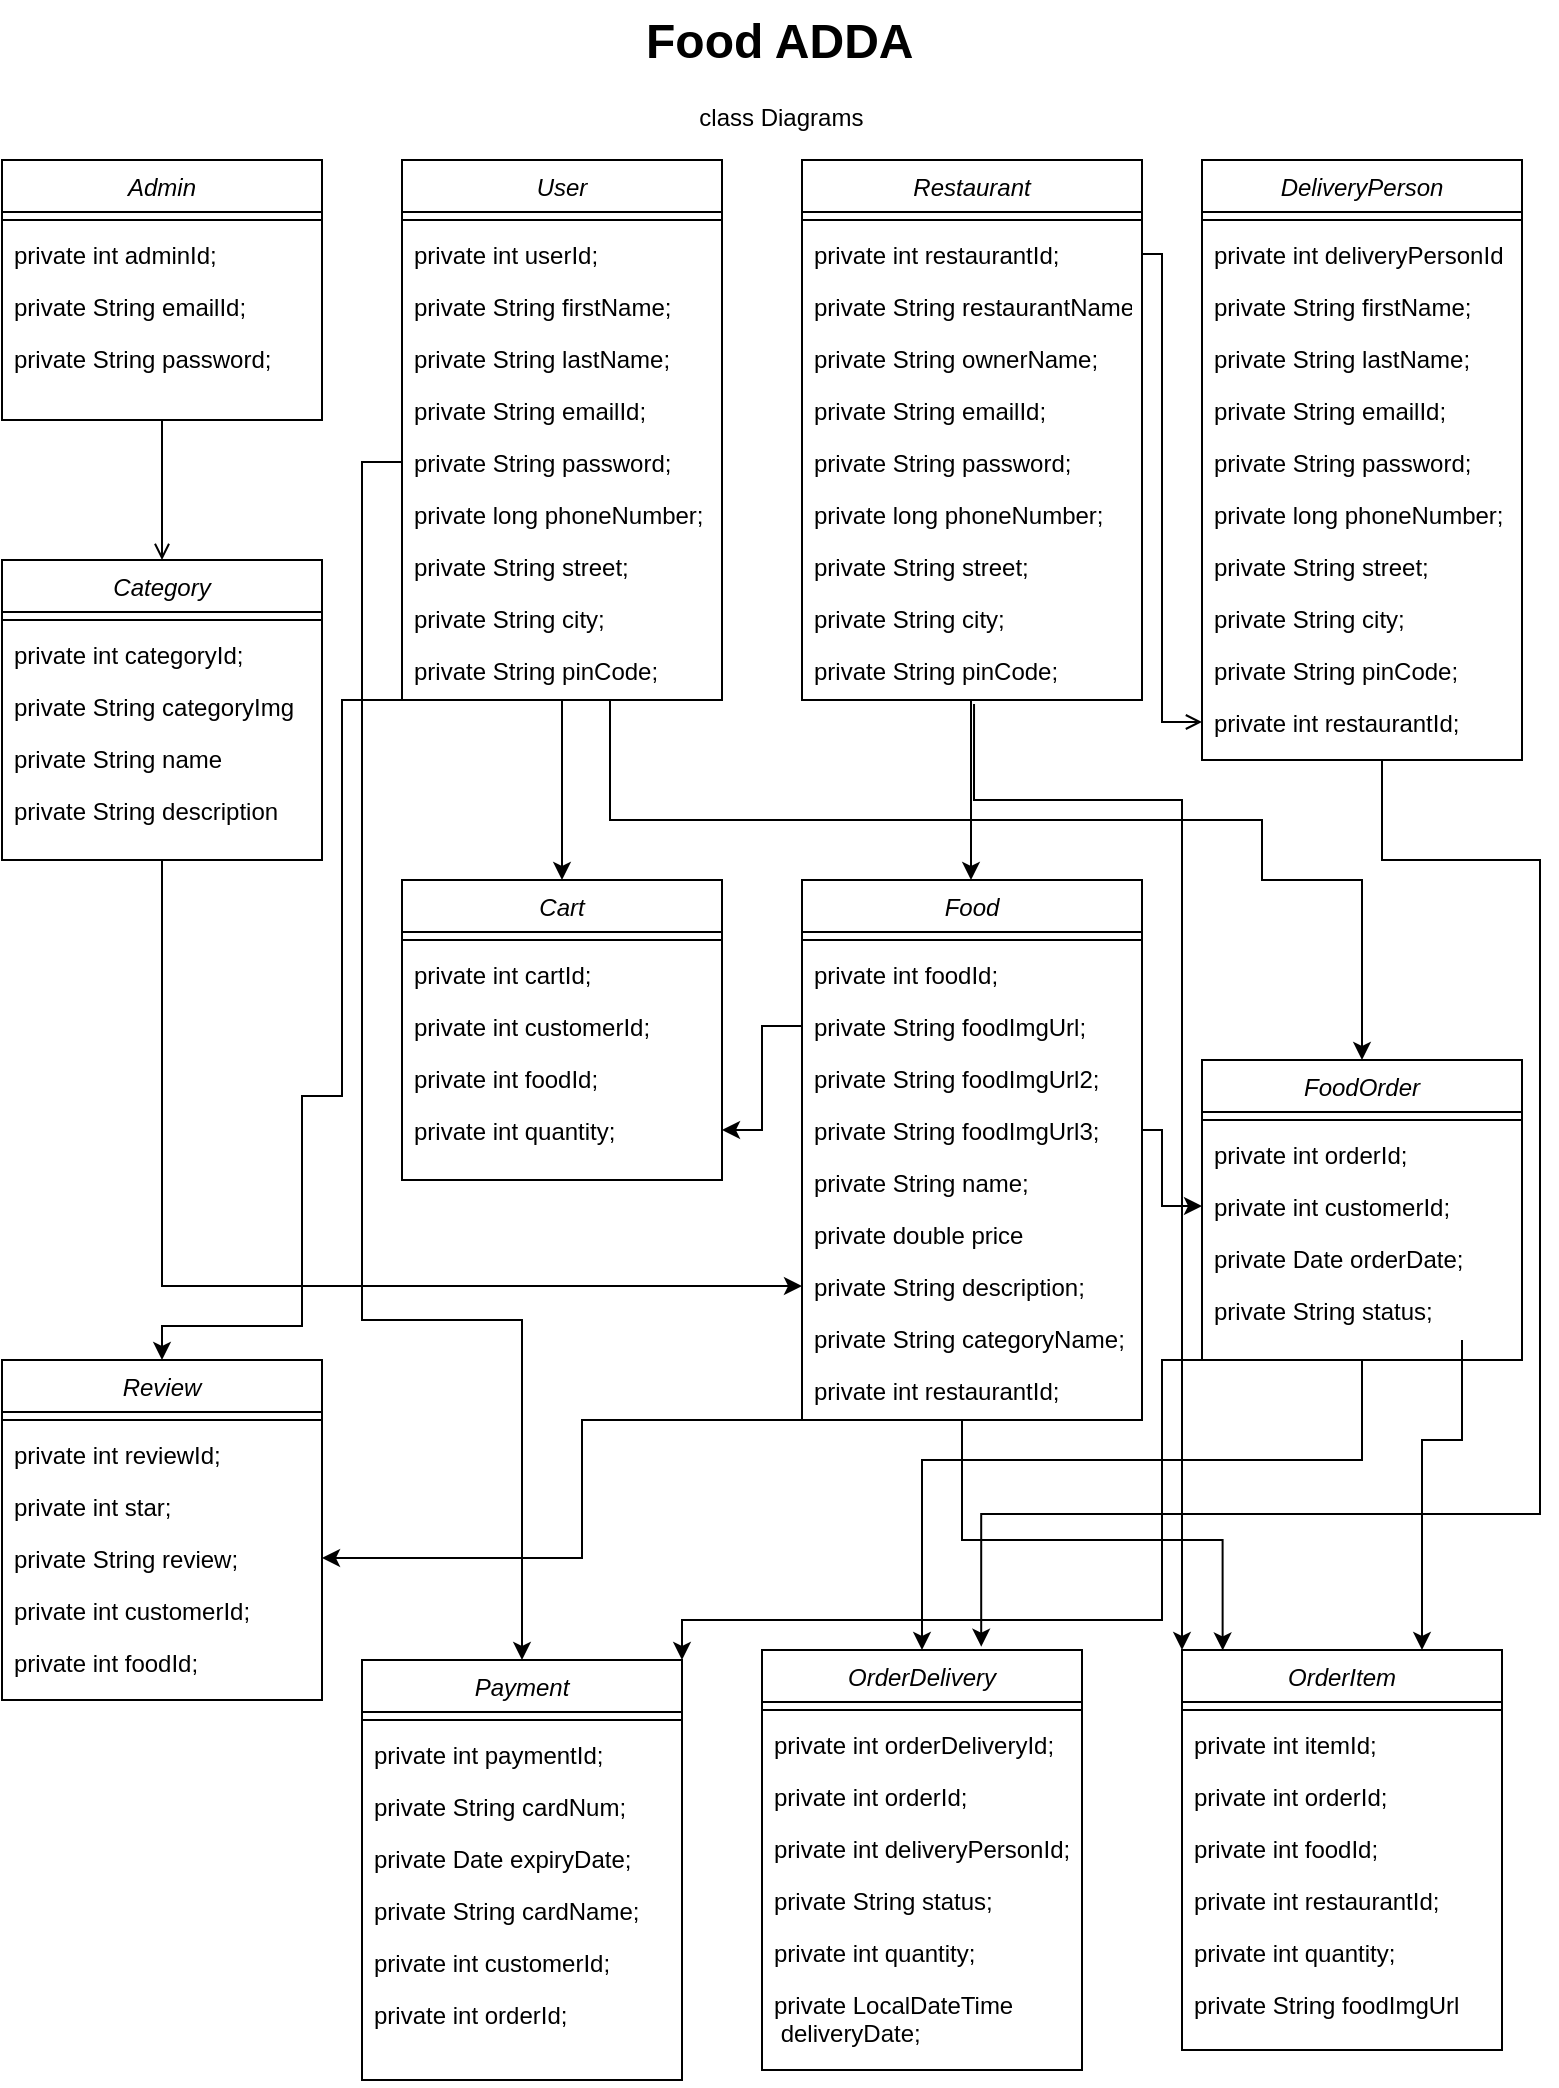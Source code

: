 <mxfile version="24.6.2" type="google">
  <diagram id="C5RBs43oDa-KdzZeNtuy" name="Page-1">
    <mxGraphModel grid="1" page="1" gridSize="10" guides="1" tooltips="1" connect="1" arrows="1" fold="1" pageScale="1" pageWidth="827" pageHeight="1169" math="0" shadow="0">
      <root>
        <mxCell id="WIyWlLk6GJQsqaUBKTNV-0" />
        <mxCell id="WIyWlLk6GJQsqaUBKTNV-1" parent="WIyWlLk6GJQsqaUBKTNV-0" />
        <mxCell id="4yEy473BPhmpPONZN-D2-114" value="" style="edgeStyle=orthogonalEdgeStyle;rounded=0;orthogonalLoop=1;jettySize=auto;html=1;" edge="1" parent="WIyWlLk6GJQsqaUBKTNV-1" source="zkfFHV4jXpPFQw0GAbJ--0" target="4yEy473BPhmpPONZN-D2-54">
          <mxGeometry relative="1" as="geometry">
            <mxPoint x="310" y="588" as="targetPoint" />
            <Array as="points" />
          </mxGeometry>
        </mxCell>
        <mxCell id="zkfFHV4jXpPFQw0GAbJ--0" value="User" style="swimlane;fontStyle=2;align=center;verticalAlign=top;childLayout=stackLayout;horizontal=1;startSize=26;horizontalStack=0;resizeParent=1;resizeLast=0;collapsible=1;marginBottom=0;rounded=0;shadow=0;strokeWidth=1;" vertex="1" parent="WIyWlLk6GJQsqaUBKTNV-1">
          <mxGeometry x="240" y="80" width="160" height="270" as="geometry">
            <mxRectangle x="230" y="140" width="160" height="26" as="alternateBounds" />
          </mxGeometry>
        </mxCell>
        <mxCell id="zkfFHV4jXpPFQw0GAbJ--4" value="" style="line;html=1;strokeWidth=1;align=left;verticalAlign=middle;spacingTop=-1;spacingLeft=3;spacingRight=3;rotatable=0;labelPosition=right;points=[];portConstraint=eastwest;" vertex="1" parent="zkfFHV4jXpPFQw0GAbJ--0">
          <mxGeometry y="26" width="160" height="8" as="geometry" />
        </mxCell>
        <mxCell id="zkfFHV4jXpPFQw0GAbJ--5" value="private int userId;" style="text;align=left;verticalAlign=top;spacingLeft=4;spacingRight=4;overflow=hidden;rotatable=0;points=[[0,0.5],[1,0.5]];portConstraint=eastwest;" vertex="1" parent="zkfFHV4jXpPFQw0GAbJ--0">
          <mxGeometry y="34" width="160" height="26" as="geometry" />
        </mxCell>
        <mxCell id="4yEy473BPhmpPONZN-D2-0" value="private String firstName;" style="text;align=left;verticalAlign=top;spacingLeft=4;spacingRight=4;overflow=hidden;rotatable=0;points=[[0,0.5],[1,0.5]];portConstraint=eastwest;" vertex="1" parent="zkfFHV4jXpPFQw0GAbJ--0">
          <mxGeometry y="60" width="160" height="26" as="geometry" />
        </mxCell>
        <mxCell id="4yEy473BPhmpPONZN-D2-1" value="private String lastName;" style="text;align=left;verticalAlign=top;spacingLeft=4;spacingRight=4;overflow=hidden;rotatable=0;points=[[0,0.5],[1,0.5]];portConstraint=eastwest;" vertex="1" parent="zkfFHV4jXpPFQw0GAbJ--0">
          <mxGeometry y="86" width="160" height="26" as="geometry" />
        </mxCell>
        <mxCell id="4yEy473BPhmpPONZN-D2-2" value="private String emailId;" style="text;align=left;verticalAlign=top;spacingLeft=4;spacingRight=4;overflow=hidden;rotatable=0;points=[[0,0.5],[1,0.5]];portConstraint=eastwest;" vertex="1" parent="zkfFHV4jXpPFQw0GAbJ--0">
          <mxGeometry y="112" width="160" height="26" as="geometry" />
        </mxCell>
        <mxCell id="4yEy473BPhmpPONZN-D2-3" value="private String password;" style="text;align=left;verticalAlign=top;spacingLeft=4;spacingRight=4;overflow=hidden;rotatable=0;points=[[0,0.5],[1,0.5]];portConstraint=eastwest;" vertex="1" parent="zkfFHV4jXpPFQw0GAbJ--0">
          <mxGeometry y="138" width="160" height="26" as="geometry" />
        </mxCell>
        <mxCell id="4yEy473BPhmpPONZN-D2-4" value="private long phoneNumber;" style="text;align=left;verticalAlign=top;spacingLeft=4;spacingRight=4;overflow=hidden;rotatable=0;points=[[0,0.5],[1,0.5]];portConstraint=eastwest;" vertex="1" parent="zkfFHV4jXpPFQw0GAbJ--0">
          <mxGeometry y="164" width="160" height="26" as="geometry" />
        </mxCell>
        <mxCell id="4yEy473BPhmpPONZN-D2-5" value="private String street;" style="text;align=left;verticalAlign=top;spacingLeft=4;spacingRight=4;overflow=hidden;rotatable=0;points=[[0,0.5],[1,0.5]];portConstraint=eastwest;" vertex="1" parent="zkfFHV4jXpPFQw0GAbJ--0">
          <mxGeometry y="190" width="160" height="26" as="geometry" />
        </mxCell>
        <mxCell id="4yEy473BPhmpPONZN-D2-6" value="private String city;" style="text;align=left;verticalAlign=top;spacingLeft=4;spacingRight=4;overflow=hidden;rotatable=0;points=[[0,0.5],[1,0.5]];portConstraint=eastwest;" vertex="1" parent="zkfFHV4jXpPFQw0GAbJ--0">
          <mxGeometry y="216" width="160" height="26" as="geometry" />
        </mxCell>
        <mxCell id="4yEy473BPhmpPONZN-D2-7" value="private String pinCode;" style="text;align=left;verticalAlign=top;spacingLeft=4;spacingRight=4;overflow=hidden;rotatable=0;points=[[0,0.5],[1,0.5]];portConstraint=eastwest;" vertex="1" parent="zkfFHV4jXpPFQw0GAbJ--0">
          <mxGeometry y="242" width="160" height="26" as="geometry" />
        </mxCell>
        <mxCell id="4yEy473BPhmpPONZN-D2-8" value="Restaurant" style="swimlane;fontStyle=2;align=center;verticalAlign=top;childLayout=stackLayout;horizontal=1;startSize=26;horizontalStack=0;resizeParent=1;resizeLast=0;collapsible=1;marginBottom=0;rounded=0;shadow=0;strokeWidth=1;" vertex="1" parent="WIyWlLk6GJQsqaUBKTNV-1">
          <mxGeometry x="440" y="80" width="170" height="270" as="geometry">
            <mxRectangle x="230" y="140" width="160" height="26" as="alternateBounds" />
          </mxGeometry>
        </mxCell>
        <mxCell id="4yEy473BPhmpPONZN-D2-9" value="" style="line;html=1;strokeWidth=1;align=left;verticalAlign=middle;spacingTop=-1;spacingLeft=3;spacingRight=3;rotatable=0;labelPosition=right;points=[];portConstraint=eastwest;" vertex="1" parent="4yEy473BPhmpPONZN-D2-8">
          <mxGeometry y="26" width="170" height="8" as="geometry" />
        </mxCell>
        <mxCell id="4yEy473BPhmpPONZN-D2-10" value="private int restaurantId;" style="text;align=left;verticalAlign=top;spacingLeft=4;spacingRight=4;overflow=hidden;rotatable=0;points=[[0,0.5],[1,0.5]];portConstraint=eastwest;" vertex="1" parent="4yEy473BPhmpPONZN-D2-8">
          <mxGeometry y="34" width="170" height="26" as="geometry" />
        </mxCell>
        <mxCell id="4yEy473BPhmpPONZN-D2-11" value="private String restaurantName;" style="text;align=left;verticalAlign=top;spacingLeft=4;spacingRight=4;overflow=hidden;rotatable=0;points=[[0,0.5],[1,0.5]];portConstraint=eastwest;" vertex="1" parent="4yEy473BPhmpPONZN-D2-8">
          <mxGeometry y="60" width="170" height="26" as="geometry" />
        </mxCell>
        <mxCell id="4yEy473BPhmpPONZN-D2-12" value="private String ownerName;" style="text;align=left;verticalAlign=top;spacingLeft=4;spacingRight=4;overflow=hidden;rotatable=0;points=[[0,0.5],[1,0.5]];portConstraint=eastwest;" vertex="1" parent="4yEy473BPhmpPONZN-D2-8">
          <mxGeometry y="86" width="170" height="26" as="geometry" />
        </mxCell>
        <mxCell id="4yEy473BPhmpPONZN-D2-13" value="private String emailId;" style="text;align=left;verticalAlign=top;spacingLeft=4;spacingRight=4;overflow=hidden;rotatable=0;points=[[0,0.5],[1,0.5]];portConstraint=eastwest;" vertex="1" parent="4yEy473BPhmpPONZN-D2-8">
          <mxGeometry y="112" width="170" height="26" as="geometry" />
        </mxCell>
        <mxCell id="4yEy473BPhmpPONZN-D2-14" value="private String password;" style="text;align=left;verticalAlign=top;spacingLeft=4;spacingRight=4;overflow=hidden;rotatable=0;points=[[0,0.5],[1,0.5]];portConstraint=eastwest;" vertex="1" parent="4yEy473BPhmpPONZN-D2-8">
          <mxGeometry y="138" width="170" height="26" as="geometry" />
        </mxCell>
        <mxCell id="4yEy473BPhmpPONZN-D2-15" value="private long phoneNumber;" style="text;align=left;verticalAlign=top;spacingLeft=4;spacingRight=4;overflow=hidden;rotatable=0;points=[[0,0.5],[1,0.5]];portConstraint=eastwest;" vertex="1" parent="4yEy473BPhmpPONZN-D2-8">
          <mxGeometry y="164" width="170" height="26" as="geometry" />
        </mxCell>
        <mxCell id="4yEy473BPhmpPONZN-D2-16" value="private String street;" style="text;align=left;verticalAlign=top;spacingLeft=4;spacingRight=4;overflow=hidden;rotatable=0;points=[[0,0.5],[1,0.5]];portConstraint=eastwest;" vertex="1" parent="4yEy473BPhmpPONZN-D2-8">
          <mxGeometry y="190" width="170" height="26" as="geometry" />
        </mxCell>
        <mxCell id="4yEy473BPhmpPONZN-D2-17" value="private String city;" style="text;align=left;verticalAlign=top;spacingLeft=4;spacingRight=4;overflow=hidden;rotatable=0;points=[[0,0.5],[1,0.5]];portConstraint=eastwest;" vertex="1" parent="4yEy473BPhmpPONZN-D2-8">
          <mxGeometry y="216" width="170" height="26" as="geometry" />
        </mxCell>
        <mxCell id="4yEy473BPhmpPONZN-D2-18" value="private String pinCode;" style="text;align=left;verticalAlign=top;spacingLeft=4;spacingRight=4;overflow=hidden;rotatable=0;points=[[0,0.5],[1,0.5]];portConstraint=eastwest;" vertex="1" parent="4yEy473BPhmpPONZN-D2-8">
          <mxGeometry y="242" width="170" height="26" as="geometry" />
        </mxCell>
        <mxCell id="4yEy473BPhmpPONZN-D2-19" value="DeliveryPerson" style="swimlane;fontStyle=2;align=center;verticalAlign=top;childLayout=stackLayout;horizontal=1;startSize=26;horizontalStack=0;resizeParent=1;resizeLast=0;collapsible=1;marginBottom=0;rounded=0;shadow=0;strokeWidth=1;" vertex="1" parent="WIyWlLk6GJQsqaUBKTNV-1">
          <mxGeometry x="640" y="80" width="160" height="300" as="geometry">
            <mxRectangle x="230" y="140" width="160" height="26" as="alternateBounds" />
          </mxGeometry>
        </mxCell>
        <mxCell id="4yEy473BPhmpPONZN-D2-20" value="" style="line;html=1;strokeWidth=1;align=left;verticalAlign=middle;spacingTop=-1;spacingLeft=3;spacingRight=3;rotatable=0;labelPosition=right;points=[];portConstraint=eastwest;" vertex="1" parent="4yEy473BPhmpPONZN-D2-19">
          <mxGeometry y="26" width="160" height="8" as="geometry" />
        </mxCell>
        <mxCell id="4yEy473BPhmpPONZN-D2-21" value="private int deliveryPersonId" style="text;align=left;verticalAlign=top;spacingLeft=4;spacingRight=4;overflow=hidden;rotatable=0;points=[[0,0.5],[1,0.5]];portConstraint=eastwest;" vertex="1" parent="4yEy473BPhmpPONZN-D2-19">
          <mxGeometry y="34" width="160" height="26" as="geometry" />
        </mxCell>
        <mxCell id="4yEy473BPhmpPONZN-D2-22" value="private String firstName;" style="text;align=left;verticalAlign=top;spacingLeft=4;spacingRight=4;overflow=hidden;rotatable=0;points=[[0,0.5],[1,0.5]];portConstraint=eastwest;" vertex="1" parent="4yEy473BPhmpPONZN-D2-19">
          <mxGeometry y="60" width="160" height="26" as="geometry" />
        </mxCell>
        <mxCell id="4yEy473BPhmpPONZN-D2-23" value="private String lastName;" style="text;align=left;verticalAlign=top;spacingLeft=4;spacingRight=4;overflow=hidden;rotatable=0;points=[[0,0.5],[1,0.5]];portConstraint=eastwest;" vertex="1" parent="4yEy473BPhmpPONZN-D2-19">
          <mxGeometry y="86" width="160" height="26" as="geometry" />
        </mxCell>
        <mxCell id="4yEy473BPhmpPONZN-D2-24" value="private String emailId;" style="text;align=left;verticalAlign=top;spacingLeft=4;spacingRight=4;overflow=hidden;rotatable=0;points=[[0,0.5],[1,0.5]];portConstraint=eastwest;" vertex="1" parent="4yEy473BPhmpPONZN-D2-19">
          <mxGeometry y="112" width="160" height="26" as="geometry" />
        </mxCell>
        <mxCell id="4yEy473BPhmpPONZN-D2-25" value="private String password;" style="text;align=left;verticalAlign=top;spacingLeft=4;spacingRight=4;overflow=hidden;rotatable=0;points=[[0,0.5],[1,0.5]];portConstraint=eastwest;" vertex="1" parent="4yEy473BPhmpPONZN-D2-19">
          <mxGeometry y="138" width="160" height="26" as="geometry" />
        </mxCell>
        <mxCell id="4yEy473BPhmpPONZN-D2-26" value="private long phoneNumber;" style="text;align=left;verticalAlign=top;spacingLeft=4;spacingRight=4;overflow=hidden;rotatable=0;points=[[0,0.5],[1,0.5]];portConstraint=eastwest;" vertex="1" parent="4yEy473BPhmpPONZN-D2-19">
          <mxGeometry y="164" width="160" height="26" as="geometry" />
        </mxCell>
        <mxCell id="4yEy473BPhmpPONZN-D2-27" value="private String street;" style="text;align=left;verticalAlign=top;spacingLeft=4;spacingRight=4;overflow=hidden;rotatable=0;points=[[0,0.5],[1,0.5]];portConstraint=eastwest;" vertex="1" parent="4yEy473BPhmpPONZN-D2-19">
          <mxGeometry y="190" width="160" height="26" as="geometry" />
        </mxCell>
        <mxCell id="4yEy473BPhmpPONZN-D2-28" value="private String city;" style="text;align=left;verticalAlign=top;spacingLeft=4;spacingRight=4;overflow=hidden;rotatable=0;points=[[0,0.5],[1,0.5]];portConstraint=eastwest;" vertex="1" parent="4yEy473BPhmpPONZN-D2-19">
          <mxGeometry y="216" width="160" height="26" as="geometry" />
        </mxCell>
        <mxCell id="4yEy473BPhmpPONZN-D2-29" value="private String pinCode;" style="text;align=left;verticalAlign=top;spacingLeft=4;spacingRight=4;overflow=hidden;rotatable=0;points=[[0,0.5],[1,0.5]];portConstraint=eastwest;" vertex="1" parent="4yEy473BPhmpPONZN-D2-19">
          <mxGeometry y="242" width="160" height="26" as="geometry" />
        </mxCell>
        <mxCell id="4yEy473BPhmpPONZN-D2-30" value="private int restaurantId;" style="text;align=left;verticalAlign=top;spacingLeft=4;spacingRight=4;overflow=hidden;rotatable=0;points=[[0,0.5],[1,0.5]];portConstraint=eastwest;" vertex="1" parent="4yEy473BPhmpPONZN-D2-19">
          <mxGeometry y="268" width="160" height="26" as="geometry" />
        </mxCell>
        <mxCell id="4yEy473BPhmpPONZN-D2-31" value="" style="endArrow=open;shadow=0;strokeWidth=1;rounded=0;curved=0;endFill=1;edgeStyle=elbowEdgeStyle;elbow=horizontal;exitX=1;exitY=0.5;exitDx=0;exitDy=0;entryX=0;entryY=0.5;entryDx=0;entryDy=0;" edge="1" parent="WIyWlLk6GJQsqaUBKTNV-1" source="4yEy473BPhmpPONZN-D2-10" target="4yEy473BPhmpPONZN-D2-30">
          <mxGeometry x="0.5" y="41" relative="1" as="geometry">
            <mxPoint x="560" y="420" as="sourcePoint" />
            <mxPoint x="688" y="420" as="targetPoint" />
            <mxPoint x="-40" y="32" as="offset" />
            <Array as="points">
              <mxPoint x="620" y="290" />
            </Array>
          </mxGeometry>
        </mxCell>
        <mxCell id="4yEy473BPhmpPONZN-D2-32" value="" style="resizable=0;align=left;verticalAlign=bottom;labelBackgroundColor=none;fontSize=12;" connectable="0" vertex="1" parent="4yEy473BPhmpPONZN-D2-31">
          <mxGeometry x="-1" relative="1" as="geometry">
            <mxPoint y="4" as="offset" />
          </mxGeometry>
        </mxCell>
        <mxCell id="4yEy473BPhmpPONZN-D2-35" value="Admin" style="swimlane;fontStyle=2;align=center;verticalAlign=top;childLayout=stackLayout;horizontal=1;startSize=26;horizontalStack=0;resizeParent=1;resizeLast=0;collapsible=1;marginBottom=0;rounded=0;shadow=0;strokeWidth=1;" vertex="1" parent="WIyWlLk6GJQsqaUBKTNV-1">
          <mxGeometry x="40" y="80" width="160" height="130" as="geometry">
            <mxRectangle x="230" y="140" width="160" height="26" as="alternateBounds" />
          </mxGeometry>
        </mxCell>
        <mxCell id="4yEy473BPhmpPONZN-D2-36" value="" style="line;html=1;strokeWidth=1;align=left;verticalAlign=middle;spacingTop=-1;spacingLeft=3;spacingRight=3;rotatable=0;labelPosition=right;points=[];portConstraint=eastwest;" vertex="1" parent="4yEy473BPhmpPONZN-D2-35">
          <mxGeometry y="26" width="160" height="8" as="geometry" />
        </mxCell>
        <mxCell id="4yEy473BPhmpPONZN-D2-37" value="private int adminId;" style="text;align=left;verticalAlign=top;spacingLeft=4;spacingRight=4;overflow=hidden;rotatable=0;points=[[0,0.5],[1,0.5]];portConstraint=eastwest;" vertex="1" parent="4yEy473BPhmpPONZN-D2-35">
          <mxGeometry y="34" width="160" height="26" as="geometry" />
        </mxCell>
        <mxCell id="4yEy473BPhmpPONZN-D2-40" value="private String emailId;" style="text;align=left;verticalAlign=top;spacingLeft=4;spacingRight=4;overflow=hidden;rotatable=0;points=[[0,0.5],[1,0.5]];portConstraint=eastwest;" vertex="1" parent="4yEy473BPhmpPONZN-D2-35">
          <mxGeometry y="60" width="160" height="26" as="geometry" />
        </mxCell>
        <mxCell id="4yEy473BPhmpPONZN-D2-41" value="private String password;" style="text;align=left;verticalAlign=top;spacingLeft=4;spacingRight=4;overflow=hidden;rotatable=0;points=[[0,0.5],[1,0.5]];portConstraint=eastwest;" vertex="1" parent="4yEy473BPhmpPONZN-D2-35">
          <mxGeometry y="86" width="160" height="26" as="geometry" />
        </mxCell>
        <mxCell id="4yEy473BPhmpPONZN-D2-46" value="Category" style="swimlane;fontStyle=2;align=center;verticalAlign=top;childLayout=stackLayout;horizontal=1;startSize=26;horizontalStack=0;resizeParent=1;resizeLast=0;collapsible=1;marginBottom=0;rounded=0;shadow=0;strokeWidth=1;" vertex="1" parent="WIyWlLk6GJQsqaUBKTNV-1">
          <mxGeometry x="40" y="280" width="160" height="150" as="geometry">
            <mxRectangle x="230" y="140" width="160" height="26" as="alternateBounds" />
          </mxGeometry>
        </mxCell>
        <mxCell id="4yEy473BPhmpPONZN-D2-47" value="" style="line;html=1;strokeWidth=1;align=left;verticalAlign=middle;spacingTop=-1;spacingLeft=3;spacingRight=3;rotatable=0;labelPosition=right;points=[];portConstraint=eastwest;" vertex="1" parent="4yEy473BPhmpPONZN-D2-46">
          <mxGeometry y="26" width="160" height="8" as="geometry" />
        </mxCell>
        <mxCell id="4yEy473BPhmpPONZN-D2-48" value="private int categoryId;" style="text;align=left;verticalAlign=top;spacingLeft=4;spacingRight=4;overflow=hidden;rotatable=0;points=[[0,0.5],[1,0.5]];portConstraint=eastwest;" vertex="1" parent="4yEy473BPhmpPONZN-D2-46">
          <mxGeometry y="34" width="160" height="26" as="geometry" />
        </mxCell>
        <mxCell id="4yEy473BPhmpPONZN-D2-51" value="private String categoryImg" style="text;align=left;verticalAlign=top;spacingLeft=4;spacingRight=4;overflow=hidden;rotatable=0;points=[[0,0.5],[1,0.5]];portConstraint=eastwest;" vertex="1" parent="4yEy473BPhmpPONZN-D2-46">
          <mxGeometry y="60" width="160" height="26" as="geometry" />
        </mxCell>
        <mxCell id="4yEy473BPhmpPONZN-D2-89" value="" style="endArrow=open;shadow=0;strokeWidth=1;rounded=0;curved=0;endFill=1;edgeStyle=elbowEdgeStyle;elbow=horizontal;exitX=0.5;exitY=1;exitDx=0;exitDy=0;" edge="1" parent="4yEy473BPhmpPONZN-D2-46" source="4yEy473BPhmpPONZN-D2-35">
          <mxGeometry x="0.5" y="41" relative="1" as="geometry">
            <mxPoint x="90" y="-50" as="sourcePoint" />
            <mxPoint x="80" as="targetPoint" />
            <mxPoint x="-40" y="32" as="offset" />
            <Array as="points">
              <mxPoint x="80" y="-30" />
            </Array>
          </mxGeometry>
        </mxCell>
        <mxCell id="4yEy473BPhmpPONZN-D2-90" value="" style="resizable=0;align=left;verticalAlign=bottom;labelBackgroundColor=none;fontSize=12;" connectable="0" vertex="1" parent="4yEy473BPhmpPONZN-D2-89">
          <mxGeometry x="-1" relative="1" as="geometry">
            <mxPoint y="4" as="offset" />
          </mxGeometry>
        </mxCell>
        <mxCell id="4yEy473BPhmpPONZN-D2-52" value="private String name" style="text;align=left;verticalAlign=top;spacingLeft=4;spacingRight=4;overflow=hidden;rotatable=0;points=[[0,0.5],[1,0.5]];portConstraint=eastwest;" vertex="1" parent="4yEy473BPhmpPONZN-D2-46">
          <mxGeometry y="86" width="160" height="26" as="geometry" />
        </mxCell>
        <mxCell id="4yEy473BPhmpPONZN-D2-53" value="private String description" style="text;align=left;verticalAlign=top;spacingLeft=4;spacingRight=4;overflow=hidden;rotatable=0;points=[[0,0.5],[1,0.5]];portConstraint=eastwest;" vertex="1" parent="4yEy473BPhmpPONZN-D2-46">
          <mxGeometry y="112" width="160" height="26" as="geometry" />
        </mxCell>
        <mxCell id="4yEy473BPhmpPONZN-D2-54" value="Cart" style="swimlane;fontStyle=2;align=center;verticalAlign=top;childLayout=stackLayout;horizontal=1;startSize=26;horizontalStack=0;resizeParent=1;resizeLast=0;collapsible=1;marginBottom=0;rounded=0;shadow=0;strokeWidth=1;" vertex="1" parent="WIyWlLk6GJQsqaUBKTNV-1">
          <mxGeometry x="240" y="440" width="160" height="150" as="geometry">
            <mxRectangle x="230" y="140" width="160" height="26" as="alternateBounds" />
          </mxGeometry>
        </mxCell>
        <mxCell id="4yEy473BPhmpPONZN-D2-55" value="" style="line;html=1;strokeWidth=1;align=left;verticalAlign=middle;spacingTop=-1;spacingLeft=3;spacingRight=3;rotatable=0;labelPosition=right;points=[];portConstraint=eastwest;" vertex="1" parent="4yEy473BPhmpPONZN-D2-54">
          <mxGeometry y="26" width="160" height="8" as="geometry" />
        </mxCell>
        <mxCell id="4yEy473BPhmpPONZN-D2-56" value="private int cartId;" style="text;align=left;verticalAlign=top;spacingLeft=4;spacingRight=4;overflow=hidden;rotatable=0;points=[[0,0.5],[1,0.5]];portConstraint=eastwest;" vertex="1" parent="4yEy473BPhmpPONZN-D2-54">
          <mxGeometry y="34" width="160" height="26" as="geometry" />
        </mxCell>
        <mxCell id="4yEy473BPhmpPONZN-D2-57" value="private int customerId;" style="text;align=left;verticalAlign=top;spacingLeft=4;spacingRight=4;overflow=hidden;rotatable=0;points=[[0,0.5],[1,0.5]];portConstraint=eastwest;" vertex="1" parent="4yEy473BPhmpPONZN-D2-54">
          <mxGeometry y="60" width="160" height="26" as="geometry" />
        </mxCell>
        <mxCell id="4yEy473BPhmpPONZN-D2-58" value="private int foodId;" style="text;align=left;verticalAlign=top;spacingLeft=4;spacingRight=4;overflow=hidden;rotatable=0;points=[[0,0.5],[1,0.5]];portConstraint=eastwest;" vertex="1" parent="4yEy473BPhmpPONZN-D2-54">
          <mxGeometry y="86" width="160" height="26" as="geometry" />
        </mxCell>
        <mxCell id="4yEy473BPhmpPONZN-D2-59" value="private int quantity;" style="text;align=left;verticalAlign=top;spacingLeft=4;spacingRight=4;overflow=hidden;rotatable=0;points=[[0,0.5],[1,0.5]];portConstraint=eastwest;" vertex="1" parent="4yEy473BPhmpPONZN-D2-54">
          <mxGeometry y="112" width="160" height="26" as="geometry" />
        </mxCell>
        <mxCell id="4yEy473BPhmpPONZN-D2-72" value="Food" style="swimlane;fontStyle=2;align=center;verticalAlign=top;childLayout=stackLayout;horizontal=1;startSize=26;horizontalStack=0;resizeParent=1;resizeLast=0;collapsible=1;marginBottom=0;rounded=0;shadow=0;strokeWidth=1;" vertex="1" parent="WIyWlLk6GJQsqaUBKTNV-1">
          <mxGeometry x="440" y="440" width="170" height="270" as="geometry">
            <mxRectangle x="230" y="140" width="160" height="26" as="alternateBounds" />
          </mxGeometry>
        </mxCell>
        <mxCell id="4yEy473BPhmpPONZN-D2-73" value="" style="line;html=1;strokeWidth=1;align=left;verticalAlign=middle;spacingTop=-1;spacingLeft=3;spacingRight=3;rotatable=0;labelPosition=right;points=[];portConstraint=eastwest;" vertex="1" parent="4yEy473BPhmpPONZN-D2-72">
          <mxGeometry y="26" width="170" height="8" as="geometry" />
        </mxCell>
        <mxCell id="4yEy473BPhmpPONZN-D2-74" value="private int foodId;" style="text;align=left;verticalAlign=top;spacingLeft=4;spacingRight=4;overflow=hidden;rotatable=0;points=[[0,0.5],[1,0.5]];portConstraint=eastwest;" vertex="1" parent="4yEy473BPhmpPONZN-D2-72">
          <mxGeometry y="34" width="170" height="26" as="geometry" />
        </mxCell>
        <mxCell id="4yEy473BPhmpPONZN-D2-75" value="private String foodImgUrl;" style="text;align=left;verticalAlign=top;spacingLeft=4;spacingRight=4;overflow=hidden;rotatable=0;points=[[0,0.5],[1,0.5]];portConstraint=eastwest;" vertex="1" parent="4yEy473BPhmpPONZN-D2-72">
          <mxGeometry y="60" width="170" height="26" as="geometry" />
        </mxCell>
        <mxCell id="4yEy473BPhmpPONZN-D2-76" value="private String foodImgUrl2;" style="text;align=left;verticalAlign=top;spacingLeft=4;spacingRight=4;overflow=hidden;rotatable=0;points=[[0,0.5],[1,0.5]];portConstraint=eastwest;" vertex="1" parent="4yEy473BPhmpPONZN-D2-72">
          <mxGeometry y="86" width="170" height="26" as="geometry" />
        </mxCell>
        <mxCell id="4yEy473BPhmpPONZN-D2-77" value="private String foodImgUrl3;" style="text;align=left;verticalAlign=top;spacingLeft=4;spacingRight=4;overflow=hidden;rotatable=0;points=[[0,0.5],[1,0.5]];portConstraint=eastwest;" vertex="1" parent="4yEy473BPhmpPONZN-D2-72">
          <mxGeometry y="112" width="170" height="26" as="geometry" />
        </mxCell>
        <mxCell id="4yEy473BPhmpPONZN-D2-78" value="private String name;" style="text;align=left;verticalAlign=top;spacingLeft=4;spacingRight=4;overflow=hidden;rotatable=0;points=[[0,0.5],[1,0.5]];portConstraint=eastwest;" vertex="1" parent="4yEy473BPhmpPONZN-D2-72">
          <mxGeometry y="138" width="170" height="26" as="geometry" />
        </mxCell>
        <mxCell id="4yEy473BPhmpPONZN-D2-79" value="private double price" style="text;align=left;verticalAlign=top;spacingLeft=4;spacingRight=4;overflow=hidden;rotatable=0;points=[[0,0.5],[1,0.5]];portConstraint=eastwest;" vertex="1" parent="4yEy473BPhmpPONZN-D2-72">
          <mxGeometry y="164" width="170" height="26" as="geometry" />
        </mxCell>
        <mxCell id="4yEy473BPhmpPONZN-D2-80" value="private String description;" style="text;align=left;verticalAlign=top;spacingLeft=4;spacingRight=4;overflow=hidden;rotatable=0;points=[[0,0.5],[1,0.5]];portConstraint=eastwest;" vertex="1" parent="4yEy473BPhmpPONZN-D2-72">
          <mxGeometry y="190" width="170" height="26" as="geometry" />
        </mxCell>
        <mxCell id="4yEy473BPhmpPONZN-D2-81" value="private String categoryName;" style="text;align=left;verticalAlign=top;spacingLeft=4;spacingRight=4;overflow=hidden;rotatable=0;points=[[0,0.5],[1,0.5]];portConstraint=eastwest;" vertex="1" parent="4yEy473BPhmpPONZN-D2-72">
          <mxGeometry y="216" width="170" height="26" as="geometry" />
        </mxCell>
        <mxCell id="4yEy473BPhmpPONZN-D2-82" value="private int restaurantId;" style="text;align=left;verticalAlign=top;spacingLeft=4;spacingRight=4;overflow=hidden;rotatable=0;points=[[0,0.5],[1,0.5]];portConstraint=eastwest;" vertex="1" parent="4yEy473BPhmpPONZN-D2-72">
          <mxGeometry y="242" width="170" height="26" as="geometry" />
        </mxCell>
        <mxCell id="4yEy473BPhmpPONZN-D2-83" value="FoodOrder" style="swimlane;fontStyle=2;align=center;verticalAlign=top;childLayout=stackLayout;horizontal=1;startSize=26;horizontalStack=0;resizeParent=1;resizeLast=0;collapsible=1;marginBottom=0;rounded=0;shadow=0;strokeWidth=1;" vertex="1" parent="WIyWlLk6GJQsqaUBKTNV-1">
          <mxGeometry x="640" y="530" width="160" height="150" as="geometry">
            <mxRectangle x="230" y="140" width="160" height="26" as="alternateBounds" />
          </mxGeometry>
        </mxCell>
        <mxCell id="4yEy473BPhmpPONZN-D2-84" value="" style="line;html=1;strokeWidth=1;align=left;verticalAlign=middle;spacingTop=-1;spacingLeft=3;spacingRight=3;rotatable=0;labelPosition=right;points=[];portConstraint=eastwest;" vertex="1" parent="4yEy473BPhmpPONZN-D2-83">
          <mxGeometry y="26" width="160" height="8" as="geometry" />
        </mxCell>
        <mxCell id="4yEy473BPhmpPONZN-D2-85" value="private int orderId;" style="text;align=left;verticalAlign=top;spacingLeft=4;spacingRight=4;overflow=hidden;rotatable=0;points=[[0,0.5],[1,0.5]];portConstraint=eastwest;" vertex="1" parent="4yEy473BPhmpPONZN-D2-83">
          <mxGeometry y="34" width="160" height="26" as="geometry" />
        </mxCell>
        <mxCell id="4yEy473BPhmpPONZN-D2-86" value="private int customerId;" style="text;align=left;verticalAlign=top;spacingLeft=4;spacingRight=4;overflow=hidden;rotatable=0;points=[[0,0.5],[1,0.5]];portConstraint=eastwest;" vertex="1" parent="4yEy473BPhmpPONZN-D2-83">
          <mxGeometry y="60" width="160" height="26" as="geometry" />
        </mxCell>
        <mxCell id="4yEy473BPhmpPONZN-D2-87" value="private Date orderDate;" style="text;align=left;verticalAlign=top;spacingLeft=4;spacingRight=4;overflow=hidden;rotatable=0;points=[[0,0.5],[1,0.5]];portConstraint=eastwest;" vertex="1" parent="4yEy473BPhmpPONZN-D2-83">
          <mxGeometry y="86" width="160" height="26" as="geometry" />
        </mxCell>
        <mxCell id="4yEy473BPhmpPONZN-D2-88" value="private String status;" style="text;align=left;verticalAlign=top;spacingLeft=4;spacingRight=4;overflow=hidden;rotatable=0;points=[[0,0.5],[1,0.5]];portConstraint=eastwest;" vertex="1" parent="4yEy473BPhmpPONZN-D2-83">
          <mxGeometry y="112" width="160" height="26" as="geometry" />
        </mxCell>
        <mxCell id="4yEy473BPhmpPONZN-D2-94" value="OrderItem" style="swimlane;fontStyle=2;align=center;verticalAlign=top;childLayout=stackLayout;horizontal=1;startSize=26;horizontalStack=0;resizeParent=1;resizeLast=0;collapsible=1;marginBottom=0;rounded=0;shadow=0;strokeWidth=1;" vertex="1" parent="WIyWlLk6GJQsqaUBKTNV-1">
          <mxGeometry x="630" y="825" width="160" height="200" as="geometry">
            <mxRectangle x="230" y="140" width="160" height="26" as="alternateBounds" />
          </mxGeometry>
        </mxCell>
        <mxCell id="4yEy473BPhmpPONZN-D2-95" value="" style="line;html=1;strokeWidth=1;align=left;verticalAlign=middle;spacingTop=-1;spacingLeft=3;spacingRight=3;rotatable=0;labelPosition=right;points=[];portConstraint=eastwest;" vertex="1" parent="4yEy473BPhmpPONZN-D2-94">
          <mxGeometry y="26" width="160" height="8" as="geometry" />
        </mxCell>
        <mxCell id="4yEy473BPhmpPONZN-D2-96" value="private int itemId;" style="text;align=left;verticalAlign=top;spacingLeft=4;spacingRight=4;overflow=hidden;rotatable=0;points=[[0,0.5],[1,0.5]];portConstraint=eastwest;" vertex="1" parent="4yEy473BPhmpPONZN-D2-94">
          <mxGeometry y="34" width="160" height="26" as="geometry" />
        </mxCell>
        <mxCell id="4yEy473BPhmpPONZN-D2-97" value="private int orderId;" style="text;align=left;verticalAlign=top;spacingLeft=4;spacingRight=4;overflow=hidden;rotatable=0;points=[[0,0.5],[1,0.5]];portConstraint=eastwest;" vertex="1" parent="4yEy473BPhmpPONZN-D2-94">
          <mxGeometry y="60" width="160" height="26" as="geometry" />
        </mxCell>
        <mxCell id="4yEy473BPhmpPONZN-D2-98" value="private int foodId;" style="text;align=left;verticalAlign=top;spacingLeft=4;spacingRight=4;overflow=hidden;rotatable=0;points=[[0,0.5],[1,0.5]];portConstraint=eastwest;" vertex="1" parent="4yEy473BPhmpPONZN-D2-94">
          <mxGeometry y="86" width="160" height="26" as="geometry" />
        </mxCell>
        <mxCell id="4yEy473BPhmpPONZN-D2-99" value="private int restaurantId;" style="text;align=left;verticalAlign=top;spacingLeft=4;spacingRight=4;overflow=hidden;rotatable=0;points=[[0,0.5],[1,0.5]];portConstraint=eastwest;" vertex="1" parent="4yEy473BPhmpPONZN-D2-94">
          <mxGeometry y="112" width="160" height="26" as="geometry" />
        </mxCell>
        <mxCell id="4yEy473BPhmpPONZN-D2-100" value="private int quantity;" style="text;align=left;verticalAlign=top;spacingLeft=4;spacingRight=4;overflow=hidden;rotatable=0;points=[[0,0.5],[1,0.5]];portConstraint=eastwest;" vertex="1" parent="4yEy473BPhmpPONZN-D2-94">
          <mxGeometry y="138" width="160" height="26" as="geometry" />
        </mxCell>
        <mxCell id="4yEy473BPhmpPONZN-D2-101" value="private String foodImgUrl" style="text;align=left;verticalAlign=top;spacingLeft=4;spacingRight=4;overflow=hidden;rotatable=0;points=[[0,0.5],[1,0.5]];portConstraint=eastwest;" vertex="1" parent="4yEy473BPhmpPONZN-D2-94">
          <mxGeometry y="164" width="160" height="26" as="geometry" />
        </mxCell>
        <mxCell id="4yEy473BPhmpPONZN-D2-102" value="OrderDelivery" style="swimlane;fontStyle=2;align=center;verticalAlign=top;childLayout=stackLayout;horizontal=1;startSize=26;horizontalStack=0;resizeParent=1;resizeLast=0;collapsible=1;marginBottom=0;rounded=0;shadow=0;strokeWidth=1;" vertex="1" parent="WIyWlLk6GJQsqaUBKTNV-1">
          <mxGeometry x="420" y="825" width="160" height="210" as="geometry">
            <mxRectangle x="230" y="140" width="160" height="26" as="alternateBounds" />
          </mxGeometry>
        </mxCell>
        <mxCell id="4yEy473BPhmpPONZN-D2-103" value="" style="line;html=1;strokeWidth=1;align=left;verticalAlign=middle;spacingTop=-1;spacingLeft=3;spacingRight=3;rotatable=0;labelPosition=right;points=[];portConstraint=eastwest;" vertex="1" parent="4yEy473BPhmpPONZN-D2-102">
          <mxGeometry y="26" width="160" height="8" as="geometry" />
        </mxCell>
        <mxCell id="4yEy473BPhmpPONZN-D2-104" value="private int orderDeliveryId;" style="text;align=left;verticalAlign=top;spacingLeft=4;spacingRight=4;overflow=hidden;rotatable=0;points=[[0,0.5],[1,0.5]];portConstraint=eastwest;" vertex="1" parent="4yEy473BPhmpPONZN-D2-102">
          <mxGeometry y="34" width="160" height="26" as="geometry" />
        </mxCell>
        <mxCell id="4yEy473BPhmpPONZN-D2-105" value="private int orderId;" style="text;align=left;verticalAlign=top;spacingLeft=4;spacingRight=4;overflow=hidden;rotatable=0;points=[[0,0.5],[1,0.5]];portConstraint=eastwest;" vertex="1" parent="4yEy473BPhmpPONZN-D2-102">
          <mxGeometry y="60" width="160" height="26" as="geometry" />
        </mxCell>
        <mxCell id="4yEy473BPhmpPONZN-D2-106" value="private int deliveryPersonId;" style="text;align=left;verticalAlign=top;spacingLeft=4;spacingRight=4;overflow=hidden;rotatable=0;points=[[0,0.5],[1,0.5]];portConstraint=eastwest;" vertex="1" parent="4yEy473BPhmpPONZN-D2-102">
          <mxGeometry y="86" width="160" height="26" as="geometry" />
        </mxCell>
        <mxCell id="4yEy473BPhmpPONZN-D2-107" value="private String status;" style="text;align=left;verticalAlign=top;spacingLeft=4;spacingRight=4;overflow=hidden;rotatable=0;points=[[0,0.5],[1,0.5]];portConstraint=eastwest;" vertex="1" parent="4yEy473BPhmpPONZN-D2-102">
          <mxGeometry y="112" width="160" height="26" as="geometry" />
        </mxCell>
        <mxCell id="4yEy473BPhmpPONZN-D2-108" value="private int quantity;" style="text;align=left;verticalAlign=top;spacingLeft=4;spacingRight=4;overflow=hidden;rotatable=0;points=[[0,0.5],[1,0.5]];portConstraint=eastwest;" vertex="1" parent="4yEy473BPhmpPONZN-D2-102">
          <mxGeometry y="138" width="160" height="26" as="geometry" />
        </mxCell>
        <mxCell id="4yEy473BPhmpPONZN-D2-109" value="private LocalDateTime&#xa; deliveryDate;" style="text;align=left;verticalAlign=top;spacingLeft=4;spacingRight=4;overflow=hidden;rotatable=0;points=[[0,0.5],[1,0.5]];portConstraint=eastwest;" vertex="1" parent="4yEy473BPhmpPONZN-D2-102">
          <mxGeometry y="164" width="160" height="46" as="geometry" />
        </mxCell>
        <mxCell id="4yEy473BPhmpPONZN-D2-111" value="&lt;h1 style=&quot;margin-top: 0px;&quot;&gt;Food ADDA&amp;nbsp;&lt;/h1&gt;&lt;div&gt;&lt;span style=&quot;white-space: pre;&quot;&gt;&#x9;&lt;/span&gt;class Diagrams&lt;/div&gt;" style="text;html=1;whiteSpace=wrap;overflow=hidden;rounded=0;" vertex="1" parent="WIyWlLk6GJQsqaUBKTNV-1">
          <mxGeometry x="360" width="160" height="70" as="geometry" />
        </mxCell>
        <mxCell id="4yEy473BPhmpPONZN-D2-115" value="" style="edgeStyle=orthogonalEdgeStyle;rounded=0;orthogonalLoop=1;jettySize=auto;html=1;" edge="1" parent="WIyWlLk6GJQsqaUBKTNV-1">
          <mxGeometry relative="1" as="geometry">
            <mxPoint x="524.5" y="350" as="sourcePoint" />
            <mxPoint x="524.5" y="440" as="targetPoint" />
            <Array as="points" />
          </mxGeometry>
        </mxCell>
        <mxCell id="4yEy473BPhmpPONZN-D2-116" value="" style="edgeStyle=orthogonalEdgeStyle;rounded=0;orthogonalLoop=1;jettySize=auto;html=1;exitX=0.5;exitY=1;exitDx=0;exitDy=0;entryX=0;entryY=0.5;entryDx=0;entryDy=0;" edge="1" parent="WIyWlLk6GJQsqaUBKTNV-1" source="4yEy473BPhmpPONZN-D2-46" target="4yEy473BPhmpPONZN-D2-80">
          <mxGeometry relative="1" as="geometry">
            <mxPoint x="100" y="430" as="sourcePoint" />
            <mxPoint x="180" y="660" as="targetPoint" />
            <Array as="points">
              <mxPoint x="120" y="643" />
            </Array>
          </mxGeometry>
        </mxCell>
        <mxCell id="4yEy473BPhmpPONZN-D2-117" value="" style="edgeStyle=orthogonalEdgeStyle;rounded=0;orthogonalLoop=1;jettySize=auto;html=1;" edge="1" parent="WIyWlLk6GJQsqaUBKTNV-1" source="4yEy473BPhmpPONZN-D2-75" target="4yEy473BPhmpPONZN-D2-59">
          <mxGeometry relative="1" as="geometry" />
        </mxCell>
        <mxCell id="4yEy473BPhmpPONZN-D2-118" value="" style="edgeStyle=orthogonalEdgeStyle;rounded=0;orthogonalLoop=1;jettySize=auto;html=1;" edge="1" parent="WIyWlLk6GJQsqaUBKTNV-1" source="4yEy473BPhmpPONZN-D2-77" target="4yEy473BPhmpPONZN-D2-86">
          <mxGeometry relative="1" as="geometry">
            <Array as="points">
              <mxPoint x="620" y="565" />
              <mxPoint x="620" y="603" />
            </Array>
          </mxGeometry>
        </mxCell>
        <mxCell id="4yEy473BPhmpPONZN-D2-119" value="" style="edgeStyle=orthogonalEdgeStyle;rounded=0;orthogonalLoop=1;jettySize=auto;html=1;exitX=0.5;exitY=1;exitDx=0;exitDy=0;entryX=0.75;entryY=0;entryDx=0;entryDy=0;" edge="1" parent="WIyWlLk6GJQsqaUBKTNV-1" target="4yEy473BPhmpPONZN-D2-94">
          <mxGeometry relative="1" as="geometry">
            <mxPoint x="770" y="670" as="sourcePoint" />
            <mxPoint x="700" y="800" as="targetPoint" />
            <Array as="points">
              <mxPoint x="770" y="720" />
              <mxPoint x="750" y="720" />
            </Array>
          </mxGeometry>
        </mxCell>
        <mxCell id="4yEy473BPhmpPONZN-D2-120" value="" style="edgeStyle=orthogonalEdgeStyle;rounded=0;orthogonalLoop=1;jettySize=auto;html=1;exitX=0.5;exitY=1;exitDx=0;exitDy=0;entryX=0.5;entryY=0;entryDx=0;entryDy=0;" edge="1" parent="WIyWlLk6GJQsqaUBKTNV-1" target="4yEy473BPhmpPONZN-D2-102">
          <mxGeometry relative="1" as="geometry">
            <mxPoint x="720" y="680" as="sourcePoint" />
            <mxPoint x="330" y="810" as="targetPoint" />
            <Array as="points">
              <mxPoint x="720" y="730" />
              <mxPoint x="500" y="730" />
            </Array>
          </mxGeometry>
        </mxCell>
        <mxCell id="4yEy473BPhmpPONZN-D2-121" value="" style="edgeStyle=orthogonalEdgeStyle;rounded=0;orthogonalLoop=1;jettySize=auto;html=1;entryX=0.685;entryY=-0.008;entryDx=0;entryDy=0;entryPerimeter=0;exitX=0.5;exitY=1;exitDx=0;exitDy=0;" edge="1" parent="WIyWlLk6GJQsqaUBKTNV-1" target="4yEy473BPhmpPONZN-D2-102" source="4yEy473BPhmpPONZN-D2-19">
          <mxGeometry relative="1" as="geometry">
            <mxPoint x="736" y="390" as="sourcePoint" />
            <mxPoint x="460" y="810" as="targetPoint" />
            <Array as="points">
              <mxPoint x="730" y="380" />
              <mxPoint x="730" y="430" />
              <mxPoint x="809" y="430" />
              <mxPoint x="809" y="757" />
              <mxPoint x="530" y="757" />
            </Array>
          </mxGeometry>
        </mxCell>
        <mxCell id="4yEy473BPhmpPONZN-D2-122" value="" style="edgeStyle=orthogonalEdgeStyle;rounded=0;orthogonalLoop=1;jettySize=auto;html=1;entryX=0.127;entryY=0.001;entryDx=0;entryDy=0;entryPerimeter=0;" edge="1" parent="WIyWlLk6GJQsqaUBKTNV-1" target="4yEy473BPhmpPONZN-D2-94">
          <mxGeometry relative="1" as="geometry">
            <mxPoint x="520" y="710" as="sourcePoint" />
            <mxPoint x="580" y="810" as="targetPoint" />
            <Array as="points">
              <mxPoint x="520" y="770" />
              <mxPoint x="650" y="770" />
            </Array>
          </mxGeometry>
        </mxCell>
        <mxCell id="4yEy473BPhmpPONZN-D2-124" value="" style="edgeStyle=orthogonalEdgeStyle;rounded=0;orthogonalLoop=1;jettySize=auto;html=1;exitX=0.506;exitY=1.154;exitDx=0;exitDy=0;exitPerimeter=0;" edge="1" parent="WIyWlLk6GJQsqaUBKTNV-1" source="4yEy473BPhmpPONZN-D2-18" target="4yEy473BPhmpPONZN-D2-94">
          <mxGeometry relative="1" as="geometry">
            <mxPoint x="530" y="380" as="sourcePoint" />
            <mxPoint x="630" y="440" as="targetPoint" />
            <Array as="points">
              <mxPoint x="526" y="400" />
              <mxPoint x="630" y="400" />
            </Array>
          </mxGeometry>
        </mxCell>
        <mxCell id="4yEy473BPhmpPONZN-D2-125" value="" style="edgeStyle=orthogonalEdgeStyle;rounded=0;orthogonalLoop=1;jettySize=auto;html=1;exitX=0.5;exitY=1.077;exitDx=0;exitDy=0;exitPerimeter=0;" edge="1" parent="WIyWlLk6GJQsqaUBKTNV-1" target="4yEy473BPhmpPONZN-D2-83">
          <mxGeometry relative="1" as="geometry">
            <mxPoint x="344" y="350.002" as="sourcePoint" />
            <mxPoint x="690" y="440" as="targetPoint" />
            <Array as="points">
              <mxPoint x="344" y="410" />
              <mxPoint x="670" y="410" />
              <mxPoint x="670" y="440" />
              <mxPoint x="720" y="440" />
            </Array>
          </mxGeometry>
        </mxCell>
        <mxCell id="E43M0OZOihlRvnTOpTXt-1" value="Payment" style="swimlane;fontStyle=2;align=center;verticalAlign=top;childLayout=stackLayout;horizontal=1;startSize=26;horizontalStack=0;resizeParent=1;resizeLast=0;collapsible=1;marginBottom=0;rounded=0;shadow=0;strokeWidth=1;" vertex="1" parent="WIyWlLk6GJQsqaUBKTNV-1">
          <mxGeometry x="220" y="830" width="160" height="210" as="geometry">
            <mxRectangle x="230" y="140" width="160" height="26" as="alternateBounds" />
          </mxGeometry>
        </mxCell>
        <mxCell id="E43M0OZOihlRvnTOpTXt-2" value="" style="line;html=1;strokeWidth=1;align=left;verticalAlign=middle;spacingTop=-1;spacingLeft=3;spacingRight=3;rotatable=0;labelPosition=right;points=[];portConstraint=eastwest;" vertex="1" parent="E43M0OZOihlRvnTOpTXt-1">
          <mxGeometry y="26" width="160" height="8" as="geometry" />
        </mxCell>
        <mxCell id="E43M0OZOihlRvnTOpTXt-3" value="private int paymentId;" style="text;align=left;verticalAlign=top;spacingLeft=4;spacingRight=4;overflow=hidden;rotatable=0;points=[[0,0.5],[1,0.5]];portConstraint=eastwest;" vertex="1" parent="E43M0OZOihlRvnTOpTXt-1">
          <mxGeometry y="34" width="160" height="26" as="geometry" />
        </mxCell>
        <mxCell id="E43M0OZOihlRvnTOpTXt-4" value="private String cardNum;" style="text;align=left;verticalAlign=top;spacingLeft=4;spacingRight=4;overflow=hidden;rotatable=0;points=[[0,0.5],[1,0.5]];portConstraint=eastwest;" vertex="1" parent="E43M0OZOihlRvnTOpTXt-1">
          <mxGeometry y="60" width="160" height="26" as="geometry" />
        </mxCell>
        <mxCell id="E43M0OZOihlRvnTOpTXt-5" value="private Date expiryDate;" style="text;align=left;verticalAlign=top;spacingLeft=4;spacingRight=4;overflow=hidden;rotatable=0;points=[[0,0.5],[1,0.5]];portConstraint=eastwest;" vertex="1" parent="E43M0OZOihlRvnTOpTXt-1">
          <mxGeometry y="86" width="160" height="26" as="geometry" />
        </mxCell>
        <mxCell id="E43M0OZOihlRvnTOpTXt-6" value="private String cardName;" style="text;align=left;verticalAlign=top;spacingLeft=4;spacingRight=4;overflow=hidden;rotatable=0;points=[[0,0.5],[1,0.5]];portConstraint=eastwest;" vertex="1" parent="E43M0OZOihlRvnTOpTXt-1">
          <mxGeometry y="112" width="160" height="26" as="geometry" />
        </mxCell>
        <mxCell id="E43M0OZOihlRvnTOpTXt-7" value="private int customerId;" style="text;align=left;verticalAlign=top;spacingLeft=4;spacingRight=4;overflow=hidden;rotatable=0;points=[[0,0.5],[1,0.5]];portConstraint=eastwest;" vertex="1" parent="E43M0OZOihlRvnTOpTXt-1">
          <mxGeometry y="138" width="160" height="26" as="geometry" />
        </mxCell>
        <mxCell id="E43M0OZOihlRvnTOpTXt-8" value="private int orderId;" style="text;align=left;verticalAlign=top;spacingLeft=4;spacingRight=4;overflow=hidden;rotatable=0;points=[[0,0.5],[1,0.5]];portConstraint=eastwest;" vertex="1" parent="E43M0OZOihlRvnTOpTXt-1">
          <mxGeometry y="164" width="160" height="46" as="geometry" />
        </mxCell>
        <mxCell id="E43M0OZOihlRvnTOpTXt-9" value="Review" style="swimlane;fontStyle=2;align=center;verticalAlign=top;childLayout=stackLayout;horizontal=1;startSize=26;horizontalStack=0;resizeParent=1;resizeLast=0;collapsible=1;marginBottom=0;rounded=0;shadow=0;strokeWidth=1;" vertex="1" parent="WIyWlLk6GJQsqaUBKTNV-1">
          <mxGeometry x="40" y="680" width="160" height="170" as="geometry">
            <mxRectangle x="230" y="140" width="160" height="26" as="alternateBounds" />
          </mxGeometry>
        </mxCell>
        <mxCell id="E43M0OZOihlRvnTOpTXt-10" value="" style="line;html=1;strokeWidth=1;align=left;verticalAlign=middle;spacingTop=-1;spacingLeft=3;spacingRight=3;rotatable=0;labelPosition=right;points=[];portConstraint=eastwest;" vertex="1" parent="E43M0OZOihlRvnTOpTXt-9">
          <mxGeometry y="26" width="160" height="8" as="geometry" />
        </mxCell>
        <mxCell id="E43M0OZOihlRvnTOpTXt-11" value="private int reviewId;" style="text;align=left;verticalAlign=top;spacingLeft=4;spacingRight=4;overflow=hidden;rotatable=0;points=[[0,0.5],[1,0.5]];portConstraint=eastwest;" vertex="1" parent="E43M0OZOihlRvnTOpTXt-9">
          <mxGeometry y="34" width="160" height="26" as="geometry" />
        </mxCell>
        <mxCell id="E43M0OZOihlRvnTOpTXt-12" value="private int star;" style="text;align=left;verticalAlign=top;spacingLeft=4;spacingRight=4;overflow=hidden;rotatable=0;points=[[0,0.5],[1,0.5]];portConstraint=eastwest;" vertex="1" parent="E43M0OZOihlRvnTOpTXt-9">
          <mxGeometry y="60" width="160" height="26" as="geometry" />
        </mxCell>
        <mxCell id="E43M0OZOihlRvnTOpTXt-14" value="private String review;" style="text;align=left;verticalAlign=top;spacingLeft=4;spacingRight=4;overflow=hidden;rotatable=0;points=[[0,0.5],[1,0.5]];portConstraint=eastwest;" vertex="1" parent="E43M0OZOihlRvnTOpTXt-9">
          <mxGeometry y="86" width="160" height="26" as="geometry" />
        </mxCell>
        <mxCell id="E43M0OZOihlRvnTOpTXt-15" value="private int customerId;" style="text;align=left;verticalAlign=top;spacingLeft=4;spacingRight=4;overflow=hidden;rotatable=0;points=[[0,0.5],[1,0.5]];portConstraint=eastwest;" vertex="1" parent="E43M0OZOihlRvnTOpTXt-9">
          <mxGeometry y="112" width="160" height="26" as="geometry" />
        </mxCell>
        <mxCell id="E43M0OZOihlRvnTOpTXt-16" value="private int foodId;" style="text;align=left;verticalAlign=top;spacingLeft=4;spacingRight=4;overflow=hidden;rotatable=0;points=[[0,0.5],[1,0.5]];portConstraint=eastwest;" vertex="1" parent="E43M0OZOihlRvnTOpTXt-9">
          <mxGeometry y="138" width="160" height="32" as="geometry" />
        </mxCell>
        <mxCell id="E43M0OZOihlRvnTOpTXt-17" value="" style="edgeStyle=orthogonalEdgeStyle;rounded=0;orthogonalLoop=1;jettySize=auto;html=1;entryX=0.5;entryY=0;entryDx=0;entryDy=0;exitX=0;exitY=0.5;exitDx=0;exitDy=0;" edge="1" parent="WIyWlLk6GJQsqaUBKTNV-1" source="4yEy473BPhmpPONZN-D2-3" target="E43M0OZOihlRvnTOpTXt-1">
          <mxGeometry relative="1" as="geometry">
            <mxPoint x="270" y="400" as="sourcePoint" />
            <mxPoint x="320" y="710" as="targetPoint" />
            <Array as="points">
              <mxPoint x="220" y="231" />
              <mxPoint x="220" y="660" />
              <mxPoint x="300" y="660" />
            </Array>
          </mxGeometry>
        </mxCell>
        <mxCell id="E43M0OZOihlRvnTOpTXt-18" value="" style="edgeStyle=orthogonalEdgeStyle;rounded=0;orthogonalLoop=1;jettySize=auto;html=1;entryX=0.5;entryY=0;entryDx=0;entryDy=0;exitX=0;exitY=1;exitDx=0;exitDy=0;" edge="1" parent="WIyWlLk6GJQsqaUBKTNV-1" source="zkfFHV4jXpPFQw0GAbJ--0" target="E43M0OZOihlRvnTOpTXt-9">
          <mxGeometry relative="1" as="geometry">
            <mxPoint x="60" y="547.5" as="sourcePoint" />
            <mxPoint x="190" y="662.5" as="targetPoint" />
            <Array as="points">
              <mxPoint x="210" y="350" />
              <mxPoint x="210" y="548" />
              <mxPoint x="190" y="548" />
              <mxPoint x="190" y="663" />
              <mxPoint x="120" y="663" />
            </Array>
          </mxGeometry>
        </mxCell>
        <mxCell id="E43M0OZOihlRvnTOpTXt-19" value="" style="edgeStyle=orthogonalEdgeStyle;rounded=0;orthogonalLoop=1;jettySize=auto;html=1;entryX=1;entryY=0.5;entryDx=0;entryDy=0;exitX=0;exitY=1;exitDx=0;exitDy=0;" edge="1" parent="WIyWlLk6GJQsqaUBKTNV-1" source="4yEy473BPhmpPONZN-D2-72" target="E43M0OZOihlRvnTOpTXt-14">
          <mxGeometry relative="1" as="geometry">
            <mxPoint x="330" y="720" as="sourcePoint" />
            <mxPoint x="460" y="805" as="targetPoint" />
            <Array as="points">
              <mxPoint x="330" y="710" />
              <mxPoint x="330" y="779" />
            </Array>
          </mxGeometry>
        </mxCell>
        <mxCell id="E43M0OZOihlRvnTOpTXt-20" value="" style="edgeStyle=orthogonalEdgeStyle;rounded=0;orthogonalLoop=1;jettySize=auto;html=1;entryX=1;entryY=0;entryDx=0;entryDy=0;exitX=0;exitY=1;exitDx=0;exitDy=0;" edge="1" parent="WIyWlLk6GJQsqaUBKTNV-1" source="4yEy473BPhmpPONZN-D2-83" target="E43M0OZOihlRvnTOpTXt-1">
          <mxGeometry relative="1" as="geometry">
            <mxPoint x="560" y="750" as="sourcePoint" />
            <mxPoint x="690" y="865" as="targetPoint" />
            <Array as="points">
              <mxPoint x="620" y="680" />
              <mxPoint x="620" y="810" />
              <mxPoint x="380" y="810" />
            </Array>
          </mxGeometry>
        </mxCell>
      </root>
    </mxGraphModel>
  </diagram>
</mxfile>
